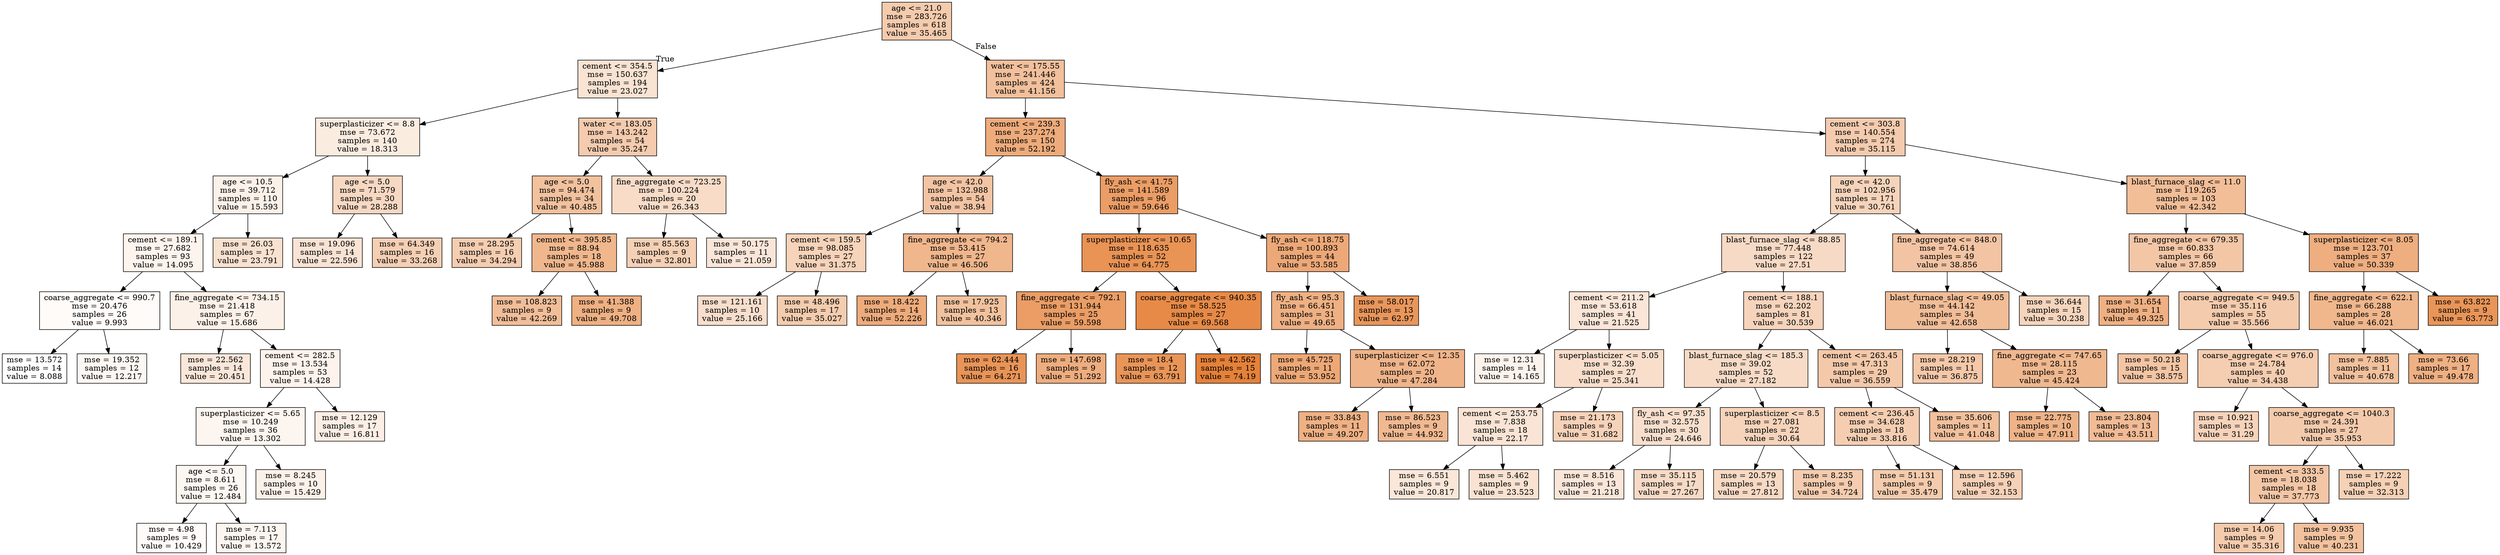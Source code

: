digraph Tree {
node [shape=box, style="filled", color="black"] ;
0 [label="age <= 21.0\nmse = 283.726\nsamples = 618\nvalue = 35.465", fillcolor="#f4cbad"] ;
1 [label="cement <= 354.5\nmse = 150.637\nsamples = 194\nvalue = 23.027", fillcolor="#f9e3d2"] ;
0 -> 1 [labeldistance=2.5, labelangle=45, headlabel="True"] ;
2 [label="superplasticizer <= 8.8\nmse = 73.672\nsamples = 140\nvalue = 18.313", fillcolor="#fbece0"] ;
1 -> 2 ;
3 [label="age <= 10.5\nmse = 39.712\nsamples = 110\nvalue = 15.593", fillcolor="#fcf1e9"] ;
2 -> 3 ;
4 [label="cement <= 189.1\nmse = 27.682\nsamples = 93\nvalue = 14.095", fillcolor="#fdf4ed"] ;
3 -> 4 ;
5 [label="coarse_aggregate <= 990.7\nmse = 20.476\nsamples = 26\nvalue = 9.993", fillcolor="#fefbf9"] ;
4 -> 5 ;
6 [label="mse = 13.572\nsamples = 14\nvalue = 8.088", fillcolor="#ffffff"] ;
5 -> 6 ;
7 [label="mse = 19.352\nsamples = 12\nvalue = 12.217", fillcolor="#fdf7f3"] ;
5 -> 7 ;
8 [label="fine_aggregate <= 734.15\nmse = 21.418\nsamples = 67\nvalue = 15.686", fillcolor="#fcf1e8"] ;
4 -> 8 ;
9 [label="mse = 22.562\nsamples = 14\nvalue = 20.451", fillcolor="#fae7da"] ;
8 -> 9 ;
10 [label="cement <= 282.5\nmse = 13.534\nsamples = 53\nvalue = 14.428", fillcolor="#fdf3ec"] ;
8 -> 10 ;
11 [label="superplasticizer <= 5.65\nmse = 10.249\nsamples = 36\nvalue = 13.302", fillcolor="#fdf5ef"] ;
10 -> 11 ;
12 [label="age <= 5.0\nmse = 8.611\nsamples = 26\nvalue = 12.484", fillcolor="#fdf7f2"] ;
11 -> 12 ;
13 [label="mse = 4.98\nsamples = 9\nvalue = 10.429", fillcolor="#fefbf8"] ;
12 -> 13 ;
14 [label="mse = 7.113\nsamples = 17\nvalue = 13.572", fillcolor="#fdf5ef"] ;
12 -> 14 ;
15 [label="mse = 8.245\nsamples = 10\nvalue = 15.429", fillcolor="#fcf1e9"] ;
11 -> 15 ;
16 [label="mse = 12.129\nsamples = 17\nvalue = 16.811", fillcolor="#fceee5"] ;
10 -> 16 ;
17 [label="mse = 26.03\nsamples = 17\nvalue = 23.791", fillcolor="#f9e1d0"] ;
3 -> 17 ;
18 [label="age <= 5.0\nmse = 71.579\nsamples = 30\nvalue = 28.288", fillcolor="#f7d8c2"] ;
2 -> 18 ;
19 [label="mse = 19.096\nsamples = 14\nvalue = 22.596", fillcolor="#f9e3d4"] ;
18 -> 19 ;
20 [label="mse = 64.349\nsamples = 16\nvalue = 33.268", fillcolor="#f5cfb4"] ;
18 -> 20 ;
21 [label="water <= 183.05\nmse = 143.242\nsamples = 54\nvalue = 35.247", fillcolor="#f4cbae"] ;
1 -> 21 ;
22 [label="age <= 5.0\nmse = 94.474\nsamples = 34\nvalue = 40.485", fillcolor="#f2c19e"] ;
21 -> 22 ;
23 [label="mse = 28.295\nsamples = 16\nvalue = 34.294", fillcolor="#f5cdb1"] ;
22 -> 23 ;
24 [label="cement <= 395.85\nmse = 88.94\nsamples = 18\nvalue = 45.988", fillcolor="#f0b78d"] ;
22 -> 24 ;
25 [label="mse = 108.823\nsamples = 9\nvalue = 42.269", fillcolor="#f2be99"] ;
24 -> 25 ;
26 [label="mse = 41.388\nsamples = 9\nvalue = 49.708", fillcolor="#efb082"] ;
24 -> 26 ;
27 [label="fine_aggregate <= 723.25\nmse = 100.224\nsamples = 20\nvalue = 26.343", fillcolor="#f8dcc8"] ;
21 -> 27 ;
28 [label="mse = 85.563\nsamples = 9\nvalue = 32.801", fillcolor="#f5d0b5"] ;
27 -> 28 ;
29 [label="mse = 50.175\nsamples = 11\nvalue = 21.059", fillcolor="#fae6d8"] ;
27 -> 29 ;
30 [label="water <= 175.55\nmse = 241.446\nsamples = 424\nvalue = 41.156", fillcolor="#f2c09c"] ;
0 -> 30 [labeldistance=2.5, labelangle=-45, headlabel="False"] ;
31 [label="cement <= 239.3\nmse = 237.274\nsamples = 150\nvalue = 52.192", fillcolor="#eeab7b"] ;
30 -> 31 ;
32 [label="age <= 42.0\nmse = 132.988\nsamples = 54\nvalue = 38.94", fillcolor="#f3c4a3"] ;
31 -> 32 ;
33 [label="cement <= 159.5\nmse = 98.085\nsamples = 27\nvalue = 31.375", fillcolor="#f6d3b9"] ;
32 -> 33 ;
34 [label="mse = 121.161\nsamples = 10\nvalue = 25.166", fillcolor="#f8decc"] ;
33 -> 34 ;
35 [label="mse = 48.496\nsamples = 17\nvalue = 35.027", fillcolor="#f4ccae"] ;
33 -> 35 ;
36 [label="fine_aggregate <= 794.2\nmse = 53.415\nsamples = 27\nvalue = 46.506", fillcolor="#f0b68c"] ;
32 -> 36 ;
37 [label="mse = 18.422\nsamples = 14\nvalue = 52.226", fillcolor="#eeab7b"] ;
36 -> 37 ;
38 [label="mse = 17.925\nsamples = 13\nvalue = 40.346", fillcolor="#f2c29e"] ;
36 -> 38 ;
39 [label="fly_ash <= 41.75\nmse = 141.589\nsamples = 96\nvalue = 59.646", fillcolor="#eb9d65"] ;
31 -> 39 ;
40 [label="superplasticizer <= 10.65\nmse = 118.635\nsamples = 52\nvalue = 64.775", fillcolor="#e99355"] ;
39 -> 40 ;
41 [label="fine_aggregate <= 792.1\nmse = 131.944\nsamples = 25\nvalue = 59.598", fillcolor="#eb9d65"] ;
40 -> 41 ;
42 [label="mse = 62.444\nsamples = 16\nvalue = 64.271", fillcolor="#e99457"] ;
41 -> 42 ;
43 [label="mse = 147.698\nsamples = 9\nvalue = 51.292", fillcolor="#eead7e"] ;
41 -> 43 ;
44 [label="coarse_aggregate <= 940.35\nmse = 58.525\nsamples = 27\nvalue = 69.568", fillcolor="#e78a47"] ;
40 -> 44 ;
45 [label="mse = 18.4\nsamples = 12\nvalue = 63.791", fillcolor="#e99558"] ;
44 -> 45 ;
46 [label="mse = 42.562\nsamples = 15\nvalue = 74.19", fillcolor="#e58139"] ;
44 -> 46 ;
47 [label="fly_ash <= 118.75\nmse = 100.893\nsamples = 44\nvalue = 53.585", fillcolor="#eda877"] ;
39 -> 47 ;
48 [label="fly_ash <= 95.3\nmse = 66.451\nsamples = 31\nvalue = 49.65", fillcolor="#efb083"] ;
47 -> 48 ;
49 [label="mse = 45.725\nsamples = 11\nvalue = 53.952", fillcolor="#eda876"] ;
48 -> 49 ;
50 [label="superplasticizer <= 12.35\nmse = 62.072\nsamples = 20\nvalue = 47.284", fillcolor="#f0b48a"] ;
48 -> 50 ;
51 [label="mse = 33.843\nsamples = 11\nvalue = 49.207", fillcolor="#efb184"] ;
50 -> 51 ;
52 [label="mse = 86.523\nsamples = 9\nvalue = 44.932", fillcolor="#f1b991"] ;
50 -> 52 ;
53 [label="mse = 58.017\nsamples = 13\nvalue = 62.97", fillcolor="#e9965b"] ;
47 -> 53 ;
54 [label="cement <= 303.8\nmse = 140.554\nsamples = 274\nvalue = 35.115", fillcolor="#f4cbae"] ;
30 -> 54 ;
55 [label="age <= 42.0\nmse = 102.956\nsamples = 171\nvalue = 30.761", fillcolor="#f6d4bb"] ;
54 -> 55 ;
56 [label="blast_furnace_slag <= 88.85\nmse = 77.448\nsamples = 122\nvalue = 27.51", fillcolor="#f7dac5"] ;
55 -> 56 ;
57 [label="cement <= 211.2\nmse = 53.618\nsamples = 41\nvalue = 21.525", fillcolor="#fae5d7"] ;
56 -> 57 ;
58 [label="mse = 12.31\nsamples = 14\nvalue = 14.165", fillcolor="#fdf3ed"] ;
57 -> 58 ;
59 [label="superplasticizer <= 5.05\nmse = 32.39\nsamples = 27\nvalue = 25.341", fillcolor="#f8decb"] ;
57 -> 59 ;
60 [label="cement <= 253.75\nmse = 7.838\nsamples = 18\nvalue = 22.17", fillcolor="#f9e4d5"] ;
59 -> 60 ;
61 [label="mse = 6.551\nsamples = 9\nvalue = 20.817", fillcolor="#fae7d9"] ;
60 -> 61 ;
62 [label="mse = 5.462\nsamples = 9\nvalue = 23.523", fillcolor="#f9e2d1"] ;
60 -> 62 ;
63 [label="mse = 21.173\nsamples = 9\nvalue = 31.682", fillcolor="#f6d2b8"] ;
59 -> 63 ;
64 [label="cement <= 188.1\nmse = 62.202\nsamples = 81\nvalue = 30.539", fillcolor="#f6d4bc"] ;
56 -> 64 ;
65 [label="blast_furnace_slag <= 185.3\nmse = 39.02\nsamples = 52\nvalue = 27.182", fillcolor="#f7dbc6"] ;
64 -> 65 ;
66 [label="fly_ash <= 97.35\nmse = 32.575\nsamples = 30\nvalue = 24.646", fillcolor="#f8dfcd"] ;
65 -> 66 ;
67 [label="mse = 8.516\nsamples = 13\nvalue = 21.218", fillcolor="#fae6d8"] ;
66 -> 67 ;
68 [label="mse = 35.115\nsamples = 17\nvalue = 27.267", fillcolor="#f7dac6"] ;
66 -> 68 ;
69 [label="superplasticizer <= 8.5\nmse = 27.081\nsamples = 22\nvalue = 30.64", fillcolor="#f6d4bb"] ;
65 -> 69 ;
70 [label="mse = 20.579\nsamples = 13\nvalue = 27.812", fillcolor="#f7d9c4"] ;
69 -> 70 ;
71 [label="mse = 8.235\nsamples = 9\nvalue = 34.724", fillcolor="#f5ccaf"] ;
69 -> 71 ;
72 [label="cement <= 263.45\nmse = 47.313\nsamples = 29\nvalue = 36.559", fillcolor="#f4c9aa"] ;
64 -> 72 ;
73 [label="cement <= 236.45\nmse = 34.628\nsamples = 18\nvalue = 33.816", fillcolor="#f5ceb2"] ;
72 -> 73 ;
74 [label="mse = 51.131\nsamples = 9\nvalue = 35.479", fillcolor="#f4cbad"] ;
73 -> 74 ;
75 [label="mse = 12.596\nsamples = 9\nvalue = 32.153", fillcolor="#f6d1b7"] ;
73 -> 75 ;
76 [label="mse = 35.606\nsamples = 11\nvalue = 41.048", fillcolor="#f2c09c"] ;
72 -> 76 ;
77 [label="fine_aggregate <= 848.0\nmse = 74.614\nsamples = 49\nvalue = 38.856", fillcolor="#f3c4a3"] ;
55 -> 77 ;
78 [label="blast_furnace_slag <= 49.05\nmse = 44.142\nsamples = 34\nvalue = 42.658", fillcolor="#f1bd97"] ;
77 -> 78 ;
79 [label="mse = 28.219\nsamples = 11\nvalue = 36.875", fillcolor="#f4c8a9"] ;
78 -> 79 ;
80 [label="fine_aggregate <= 747.65\nmse = 28.115\nsamples = 23\nvalue = 45.424", fillcolor="#f0b88f"] ;
78 -> 80 ;
81 [label="mse = 22.775\nsamples = 10\nvalue = 47.911", fillcolor="#efb388"] ;
80 -> 81 ;
82 [label="mse = 23.804\nsamples = 13\nvalue = 43.511", fillcolor="#f1bb95"] ;
80 -> 82 ;
83 [label="mse = 36.644\nsamples = 15\nvalue = 30.238", fillcolor="#f6d5bd"] ;
77 -> 83 ;
84 [label="blast_furnace_slag <= 11.0\nmse = 119.265\nsamples = 103\nvalue = 42.342", fillcolor="#f2be98"] ;
54 -> 84 ;
85 [label="fine_aggregate <= 679.35\nmse = 60.833\nsamples = 66\nvalue = 37.859", fillcolor="#f3c6a6"] ;
84 -> 85 ;
86 [label="mse = 31.654\nsamples = 11\nvalue = 49.325", fillcolor="#efb083"] ;
85 -> 86 ;
87 [label="coarse_aggregate <= 949.5\nmse = 35.116\nsamples = 55\nvalue = 35.566", fillcolor="#f4cbad"] ;
85 -> 87 ;
88 [label="mse = 50.218\nsamples = 15\nvalue = 38.575", fillcolor="#f3c5a4"] ;
87 -> 88 ;
89 [label="coarse_aggregate <= 976.0\nmse = 24.784\nsamples = 40\nvalue = 34.438", fillcolor="#f5cdb0"] ;
87 -> 89 ;
90 [label="mse = 10.921\nsamples = 13\nvalue = 31.29", fillcolor="#f6d3ba"] ;
89 -> 90 ;
91 [label="coarse_aggregate <= 1040.3\nmse = 24.391\nsamples = 27\nvalue = 35.953", fillcolor="#f4caac"] ;
89 -> 91 ;
92 [label="cement <= 333.5\nmse = 18.038\nsamples = 18\nvalue = 37.773", fillcolor="#f3c6a6"] ;
91 -> 92 ;
93 [label="mse = 14.06\nsamples = 9\nvalue = 35.316", fillcolor="#f4cbad"] ;
92 -> 93 ;
94 [label="mse = 9.935\nsamples = 9\nvalue = 40.231", fillcolor="#f2c29f"] ;
92 -> 94 ;
95 [label="mse = 17.222\nsamples = 9\nvalue = 32.313", fillcolor="#f5d1b6"] ;
91 -> 95 ;
96 [label="superplasticizer <= 8.05\nmse = 123.701\nsamples = 37\nvalue = 50.339", fillcolor="#eeae80"] ;
84 -> 96 ;
97 [label="fine_aggregate <= 622.1\nmse = 66.288\nsamples = 28\nvalue = 46.021", fillcolor="#f0b78d"] ;
96 -> 97 ;
98 [label="mse = 7.885\nsamples = 11\nvalue = 40.678", fillcolor="#f2c19d"] ;
97 -> 98 ;
99 [label="mse = 73.66\nsamples = 17\nvalue = 49.478", fillcolor="#efb083"] ;
97 -> 99 ;
100 [label="mse = 63.822\nsamples = 9\nvalue = 63.773", fillcolor="#e99558"] ;
96 -> 100 ;
}